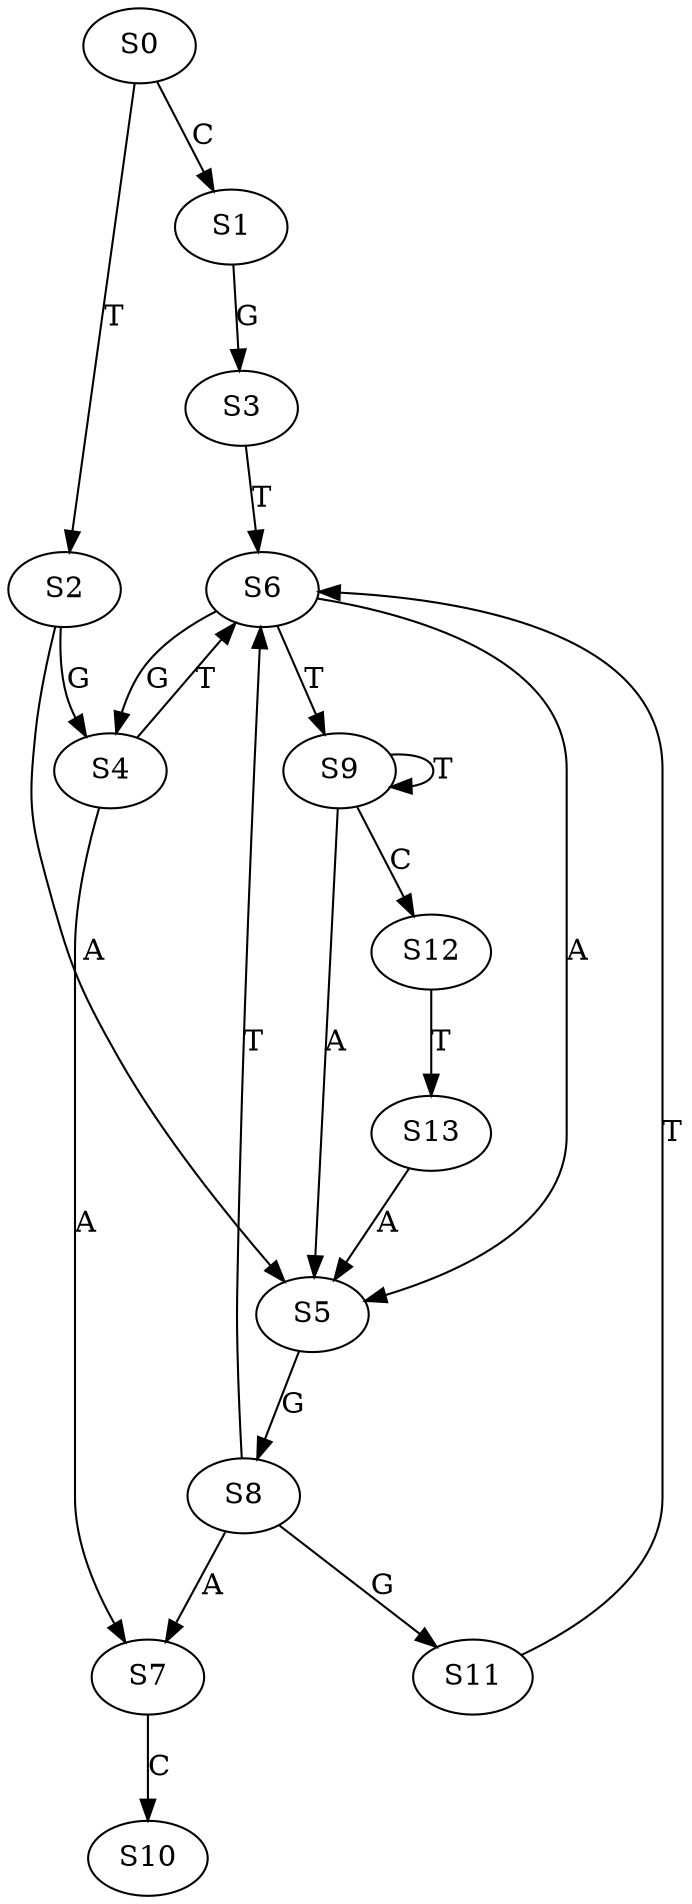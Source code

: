 strict digraph  {
	S0 -> S1 [ label = C ];
	S0 -> S2 [ label = T ];
	S1 -> S3 [ label = G ];
	S2 -> S4 [ label = G ];
	S2 -> S5 [ label = A ];
	S3 -> S6 [ label = T ];
	S4 -> S7 [ label = A ];
	S4 -> S6 [ label = T ];
	S5 -> S8 [ label = G ];
	S6 -> S4 [ label = G ];
	S6 -> S9 [ label = T ];
	S6 -> S5 [ label = A ];
	S7 -> S10 [ label = C ];
	S8 -> S11 [ label = G ];
	S8 -> S7 [ label = A ];
	S8 -> S6 [ label = T ];
	S9 -> S12 [ label = C ];
	S9 -> S9 [ label = T ];
	S9 -> S5 [ label = A ];
	S11 -> S6 [ label = T ];
	S12 -> S13 [ label = T ];
	S13 -> S5 [ label = A ];
}
